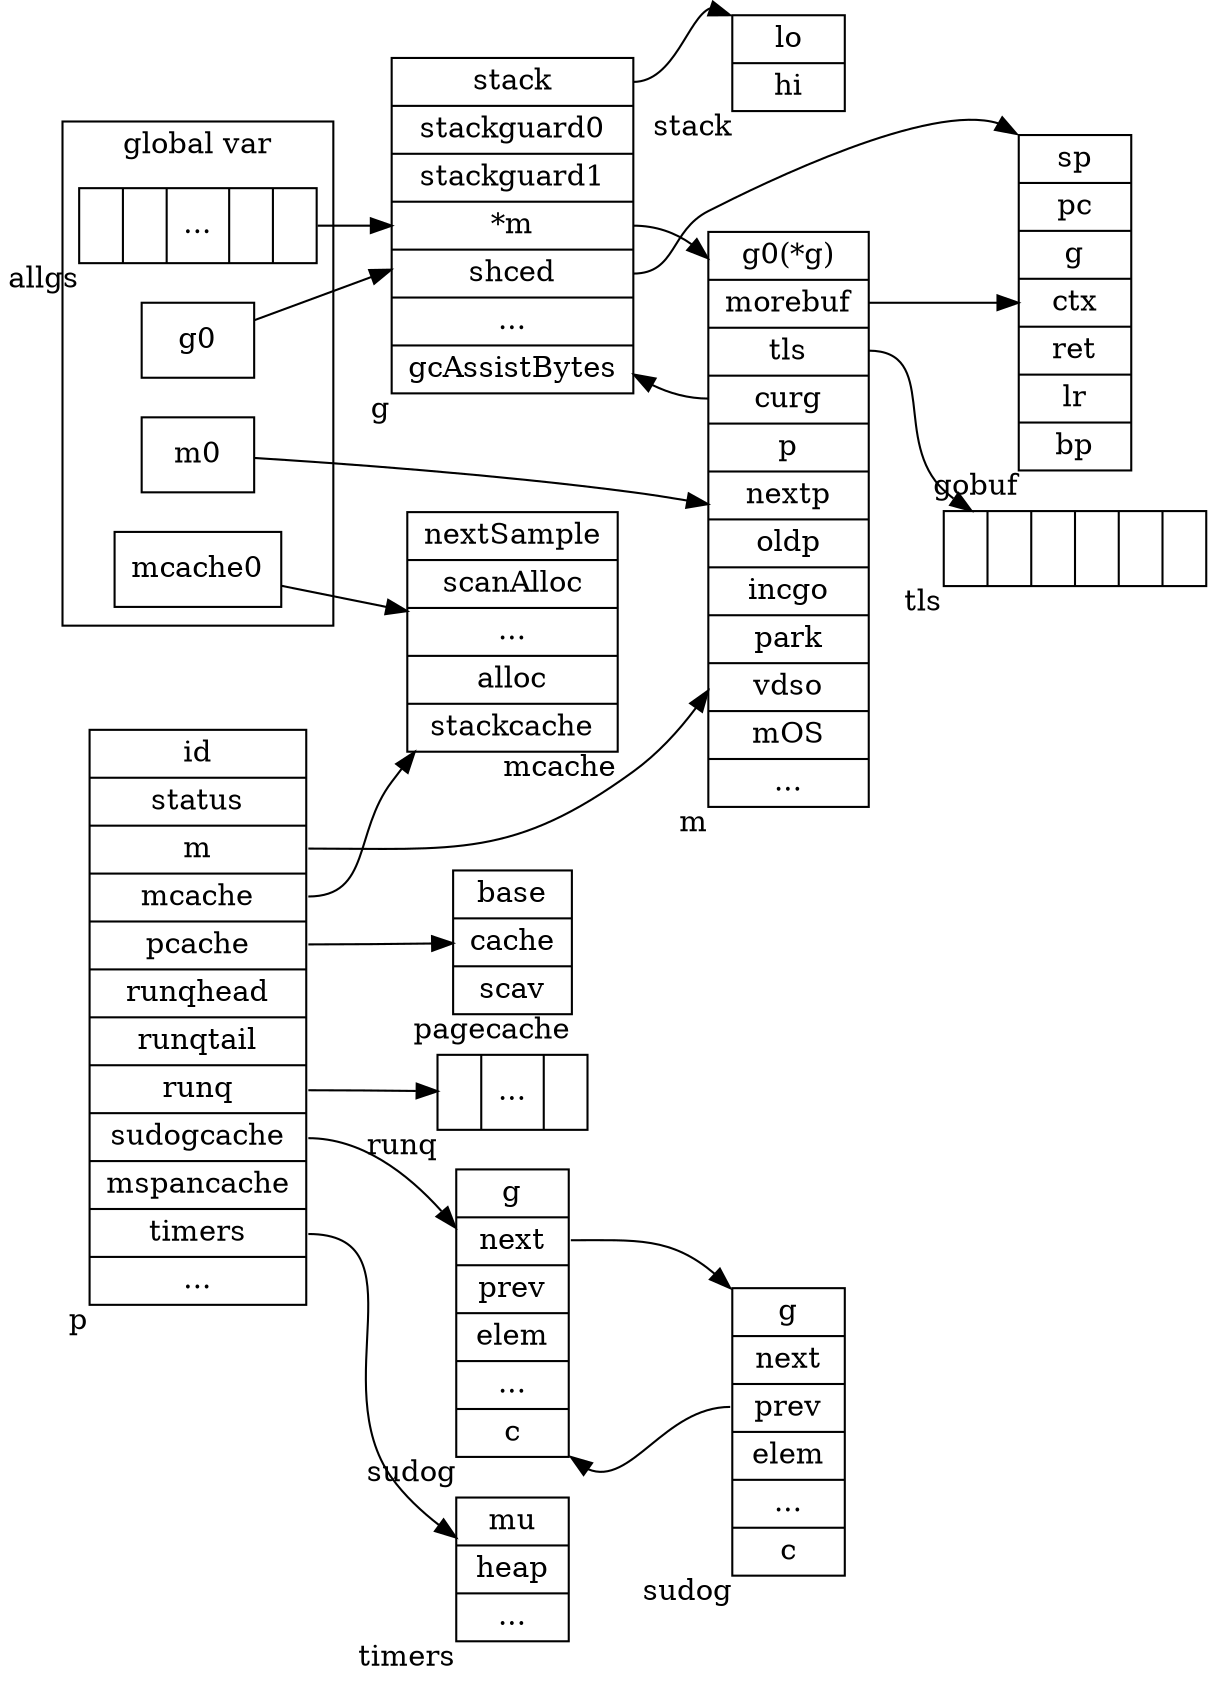 digraph g {
    node [shape=record]
    rankdir="LR"
    splines=true

    allgs [label="{<f0>||||}", xlabel="allgs"]

    g [label="<f0>stack|stackguard0|stackguard1|<m>*m|<f1>shced|...|gcAssistBytes", xlabel="g"]
    stack [label="lo|hi", xlabel="stack"]
    gobuf [label="sp|pc|g|ctx|ret|lr|bp", xlabel="gobuf"]

    allgs -> g:w
    g:f0 -> stack:nw
    g:f1 -> gobuf:nw


    m [label="<g>g0(*g)|<f0>morebuf|<f1>tls|<f2>curg|p|nextp|oldp|incgo|park|vdso|mOS|...", xlabel="m"]
    tls [label="{|||||}", xlabel="tls"]
    m:f0 -> gobuf
    m:f1 -> tls

    p [label="id|status|<m>m|<mcache>mcache|<pcache>pcache|runqhead|runqtail|<runq>runq|<sudog>sudogcache|mspancache|<timers>timers|...", xlabel="p"]
    mcache [label="nextSample|scanAlloc|...|alloc|stackcache", xlabel="mcache"]
    // mspan [label="next|prev|list|...", xlabel="mspan"]
    pcache [label="base|cache|scav", xlabel="pagecache"]
    runq [label="{|...|}", xlabel="runq"]
    sudog [label="g|<next>next|<prev>prev|elem|...|c", xlabel="sudog"]
    sudog1 [label="g|<next>next|<prev>prev|elem|...|c", xlabel="sudog"]
    sudog:next -> sudog1:nw
    sudog1:prev -> sudog:se

    timers [label="mu|heap|...", xlabel="timers"]
    p:timers -> timers

    p:mcache -> mcache
    p:pcache -> pcache
    p:runq -> runq
    p:sudog -> sudog



    // memory [label="|||||||||||", xlabel="memory"]


    m:f2 -> g
    g:m -> m
    p:m -> m

    subgraph cluster_runtime_var {
        label = "global var"
        allgs [label="{<f0>||...||}", xlabel="allgs"]
        m0 [label="m0"]
        g0 [label="g0"]
        mcache0 [label="mcache0"]
    }
    g0 -> g
    m0 -> m
    mcache0 -> mcache



}